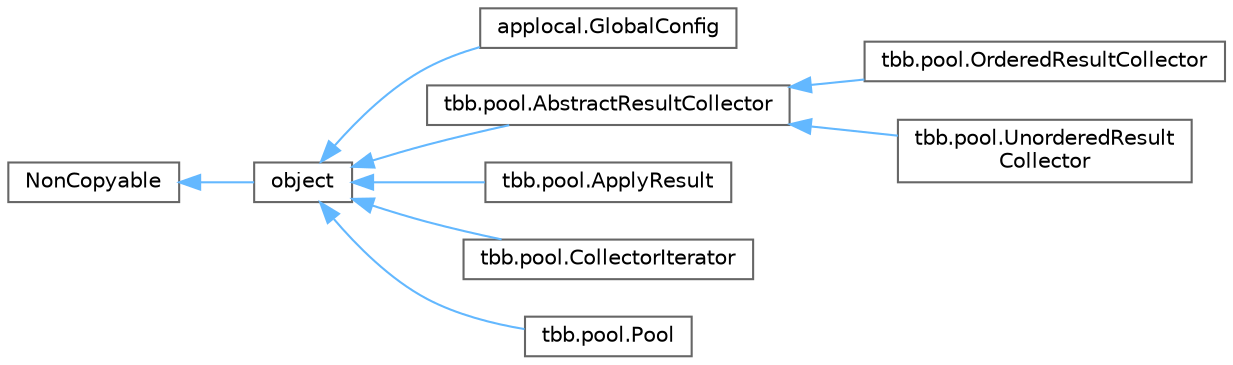 digraph "类继承关系图"
{
 // LATEX_PDF_SIZE
  bgcolor="transparent";
  edge [fontname=Helvetica,fontsize=10,labelfontname=Helvetica,labelfontsize=10];
  node [fontname=Helvetica,fontsize=10,shape=box,height=0.2,width=0.4];
  rankdir="LR";
  Node0 [id="Node000000",label="NonCopyable",height=0.2,width=0.4,color="grey40", fillcolor="white", style="filled",URL="$class_non_copyable.html",tooltip=" "];
  Node0 -> Node1 [id="edge5699_Node000000_Node000001",dir="back",color="steelblue1",style="solid",tooltip=" "];
  Node1 [id="Node000001",label="object",height=0.2,width=0.4,color="grey40", fillcolor="white", style="filled",URL="$classobject.html",tooltip=" "];
  Node1 -> Node2 [id="edge5700_Node000001_Node000002",dir="back",color="steelblue1",style="solid",tooltip=" "];
  Node2 [id="Node000002",label="applocal.GlobalConfig",height=0.2,width=0.4,color="grey40", fillcolor="white", style="filled",URL="$classapplocal_1_1_global_config.html",tooltip=" "];
  Node1 -> Node3 [id="edge5701_Node000001_Node000003",dir="back",color="steelblue1",style="solid",tooltip=" "];
  Node3 [id="Node000003",label="tbb.pool.AbstractResultCollector",height=0.2,width=0.4,color="grey40", fillcolor="white", style="filled",URL="$classtbb_1_1pool_1_1_abstract_result_collector.html",tooltip=" "];
  Node3 -> Node4 [id="edge5702_Node000003_Node000004",dir="back",color="steelblue1",style="solid",tooltip=" "];
  Node4 [id="Node000004",label="tbb.pool.OrderedResultCollector",height=0.2,width=0.4,color="grey40", fillcolor="white", style="filled",URL="$classtbb_1_1pool_1_1_ordered_result_collector.html",tooltip=" "];
  Node3 -> Node5 [id="edge5703_Node000003_Node000005",dir="back",color="steelblue1",style="solid",tooltip=" "];
  Node5 [id="Node000005",label="tbb.pool.UnorderedResult\lCollector",height=0.2,width=0.4,color="grey40", fillcolor="white", style="filled",URL="$classtbb_1_1pool_1_1_unordered_result_collector.html",tooltip=" "];
  Node1 -> Node6 [id="edge5704_Node000001_Node000006",dir="back",color="steelblue1",style="solid",tooltip=" "];
  Node6 [id="Node000006",label="tbb.pool.ApplyResult",height=0.2,width=0.4,color="grey40", fillcolor="white", style="filled",URL="$classtbb_1_1pool_1_1_apply_result.html",tooltip=" "];
  Node1 -> Node7 [id="edge5705_Node000001_Node000007",dir="back",color="steelblue1",style="solid",tooltip=" "];
  Node7 [id="Node000007",label="tbb.pool.CollectorIterator",height=0.2,width=0.4,color="grey40", fillcolor="white", style="filled",URL="$classtbb_1_1pool_1_1_collector_iterator.html",tooltip=" "];
  Node1 -> Node8 [id="edge5706_Node000001_Node000008",dir="back",color="steelblue1",style="solid",tooltip=" "];
  Node8 [id="Node000008",label="tbb.pool.Pool",height=0.2,width=0.4,color="grey40", fillcolor="white", style="filled",URL="$classtbb_1_1pool_1_1_pool.html",tooltip=" "];
}
